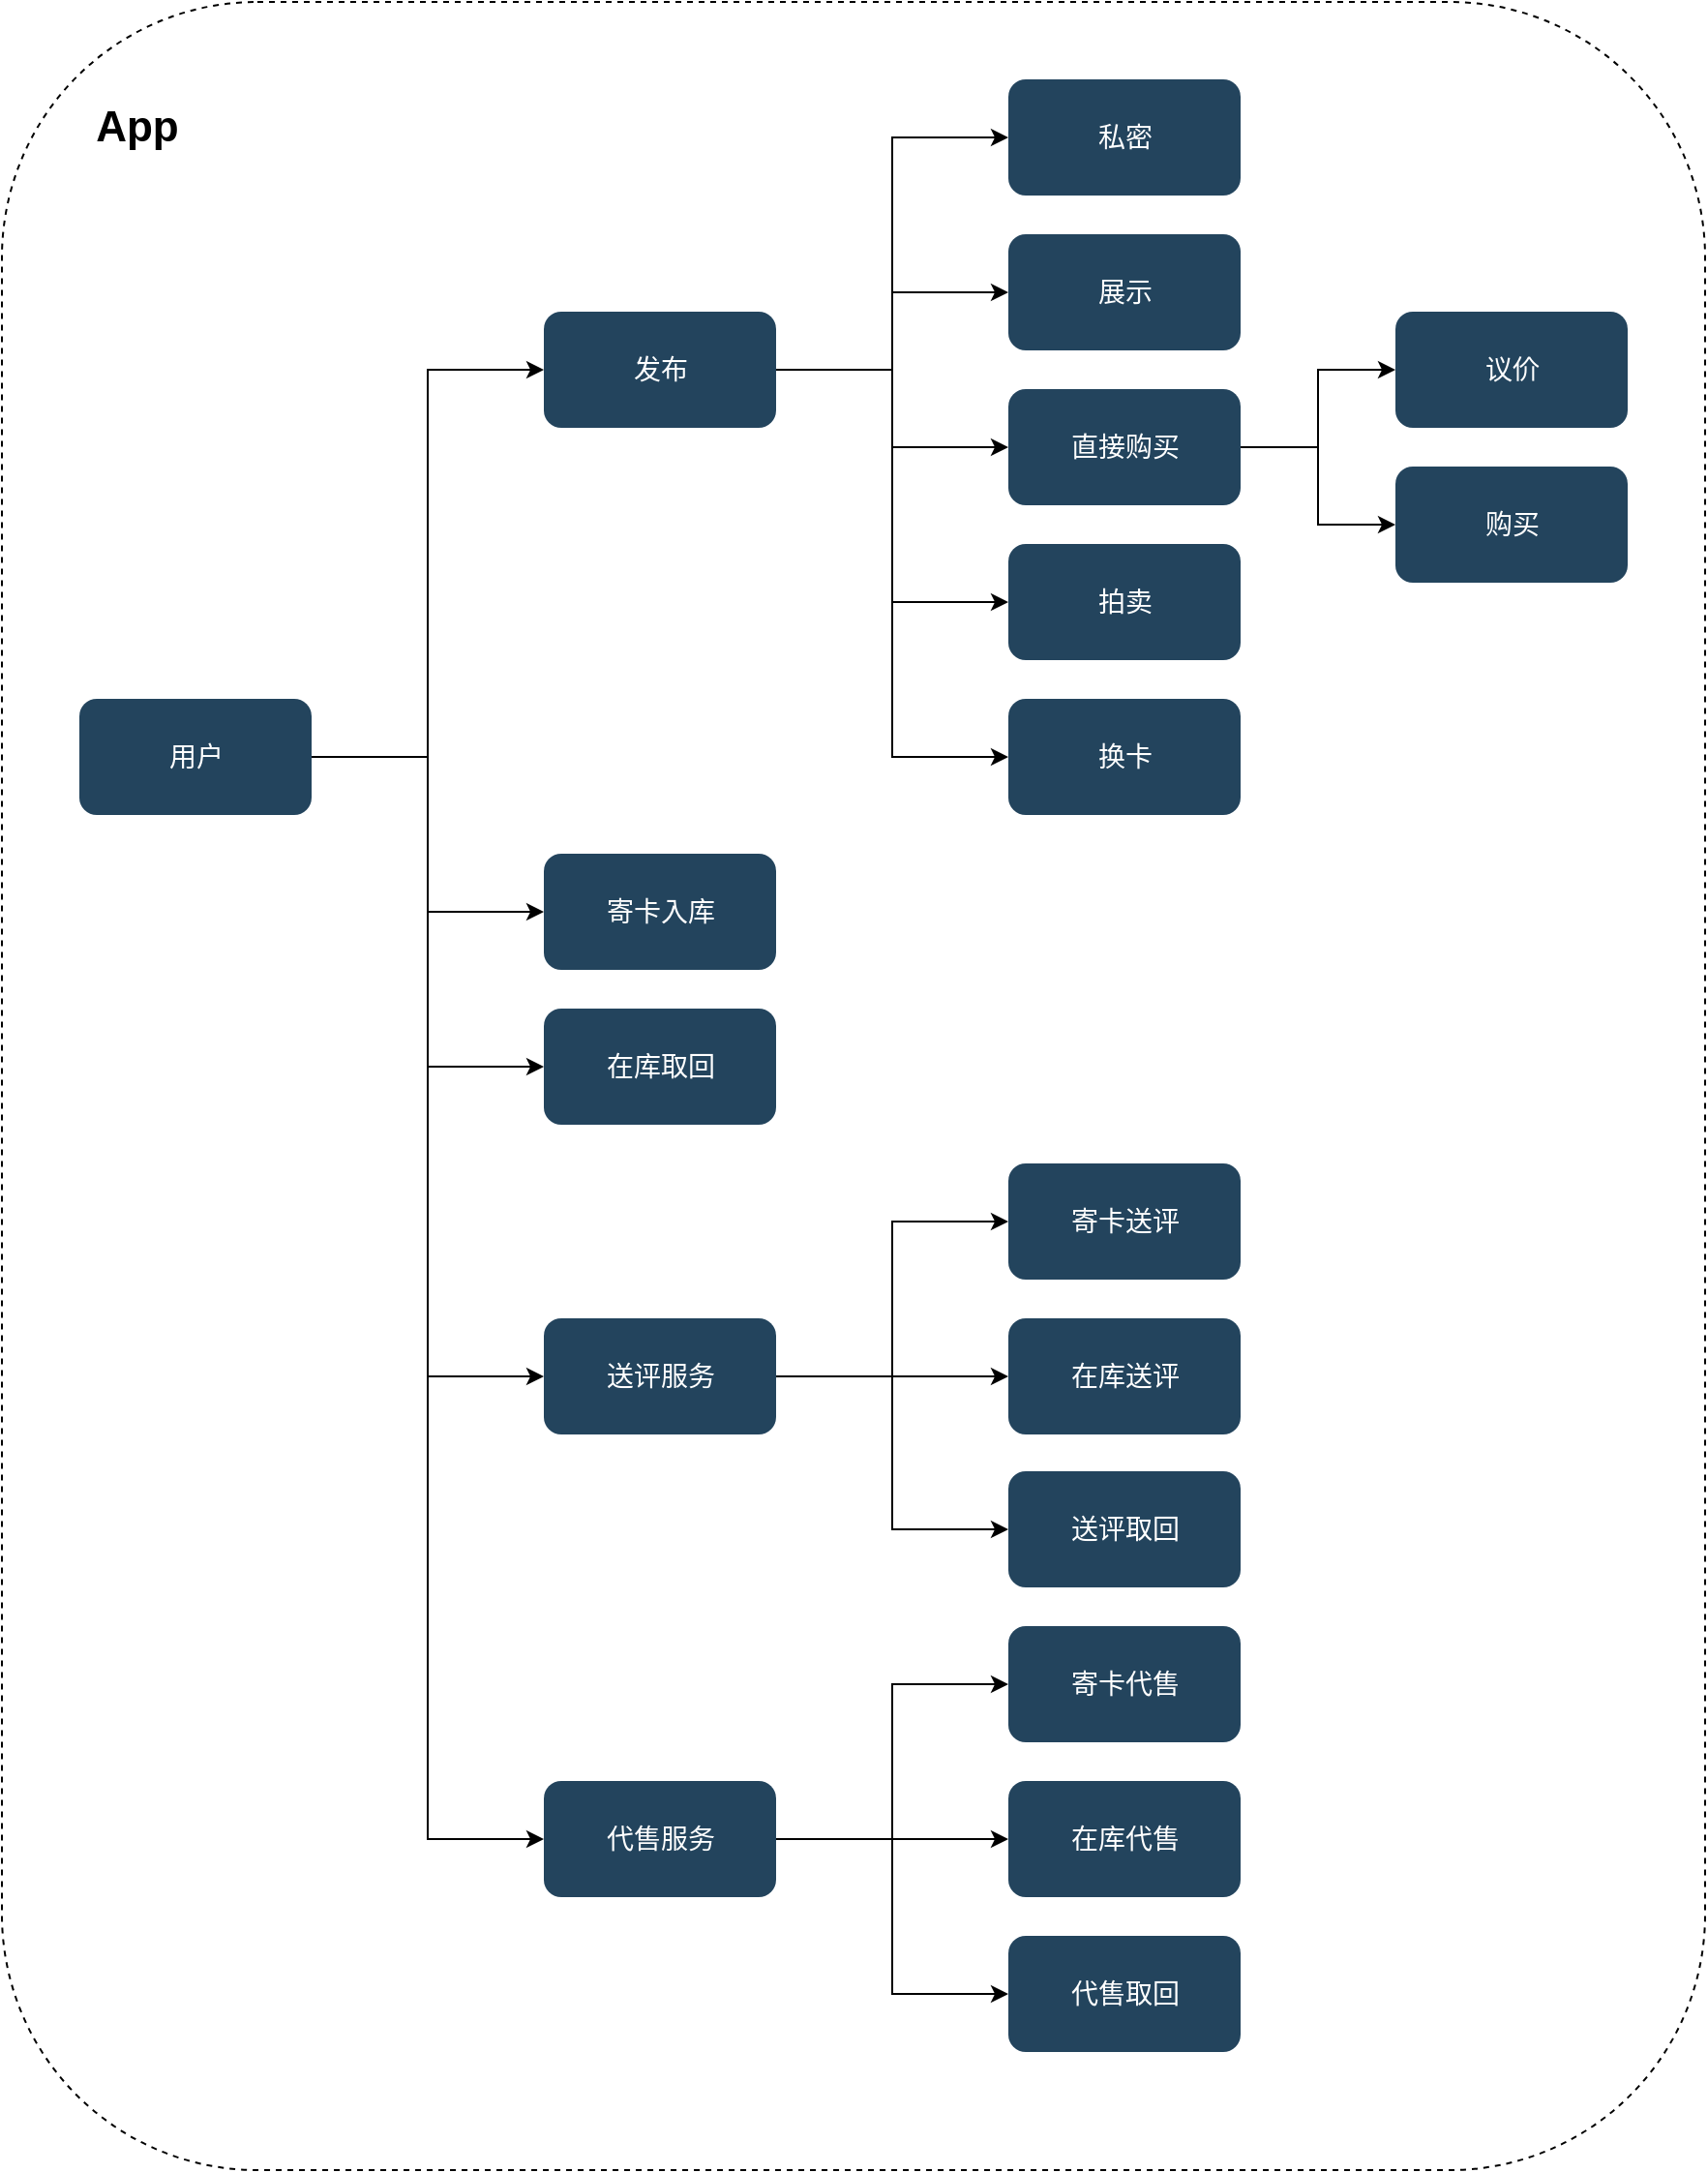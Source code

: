 <mxfile version="24.7.8">
  <diagram id="6a731a19-8d31-9384-78a2-239565b7b9f0" name="Page-1">
    <mxGraphModel dx="1509" dy="774" grid="1" gridSize="10" guides="1" tooltips="1" connect="1" arrows="1" fold="1" page="1" pageScale="1" pageWidth="1169" pageHeight="827" background="none" math="0" shadow="0">
      <root>
        <mxCell id="0" />
        <mxCell id="1" parent="0" />
        <mxCell id="Lbk-sbzEt-itssLylEFm-227" value="" style="rounded=1;whiteSpace=wrap;html=1;dashed=1;fillColor=none;movable=0;resizable=0;rotatable=0;deletable=0;editable=0;locked=1;connectable=0;" vertex="1" parent="1">
          <mxGeometry x="80" y="800" width="880" height="1120" as="geometry" />
        </mxCell>
        <mxCell id="Lbk-sbzEt-itssLylEFm-143" value="" style="edgeStyle=orthogonalEdgeStyle;rounded=0;orthogonalLoop=1;jettySize=auto;html=1;" edge="1" parent="1" source="58">
          <mxGeometry relative="1" as="geometry">
            <mxPoint x="179" y="930.5" as="targetPoint" />
          </mxGeometry>
        </mxCell>
        <mxCell id="Lbk-sbzEt-itssLylEFm-153" style="edgeStyle=orthogonalEdgeStyle;rounded=0;orthogonalLoop=1;jettySize=auto;html=1;exitX=1;exitY=0.5;exitDx=0;exitDy=0;entryX=0;entryY=0.5;entryDx=0;entryDy=0;movable=0;resizable=0;rotatable=0;deletable=0;editable=0;locked=1;connectable=0;" edge="1" parent="1" source="Lbk-sbzEt-itssLylEFm-144" target="Lbk-sbzEt-itssLylEFm-149">
          <mxGeometry relative="1" as="geometry" />
        </mxCell>
        <mxCell id="Lbk-sbzEt-itssLylEFm-154" style="edgeStyle=orthogonalEdgeStyle;rounded=0;orthogonalLoop=1;jettySize=auto;html=1;exitX=1;exitY=0.5;exitDx=0;exitDy=0;entryX=0;entryY=0.5;entryDx=0;entryDy=0;movable=0;resizable=0;rotatable=0;deletable=0;editable=0;locked=1;connectable=0;" edge="1" parent="1" source="Lbk-sbzEt-itssLylEFm-144" target="Lbk-sbzEt-itssLylEFm-150">
          <mxGeometry relative="1" as="geometry" />
        </mxCell>
        <mxCell id="Lbk-sbzEt-itssLylEFm-155" style="edgeStyle=orthogonalEdgeStyle;rounded=0;orthogonalLoop=1;jettySize=auto;html=1;exitX=1;exitY=0.5;exitDx=0;exitDy=0;entryX=0;entryY=0.5;entryDx=0;entryDy=0;movable=0;resizable=0;rotatable=0;deletable=0;editable=0;locked=1;connectable=0;" edge="1" parent="1" source="Lbk-sbzEt-itssLylEFm-144" target="Lbk-sbzEt-itssLylEFm-151">
          <mxGeometry relative="1" as="geometry" />
        </mxCell>
        <mxCell id="Lbk-sbzEt-itssLylEFm-156" style="edgeStyle=orthogonalEdgeStyle;rounded=0;orthogonalLoop=1;jettySize=auto;html=1;exitX=1;exitY=0.5;exitDx=0;exitDy=0;entryX=0;entryY=0.5;entryDx=0;entryDy=0;movable=0;resizable=0;rotatable=0;deletable=0;editable=0;locked=1;connectable=0;" edge="1" parent="1" source="Lbk-sbzEt-itssLylEFm-144" target="Lbk-sbzEt-itssLylEFm-152">
          <mxGeometry relative="1" as="geometry" />
        </mxCell>
        <mxCell id="Lbk-sbzEt-itssLylEFm-230" style="edgeStyle=orthogonalEdgeStyle;rounded=0;orthogonalLoop=1;jettySize=auto;html=1;exitX=1;exitY=0.5;exitDx=0;exitDy=0;entryX=0;entryY=0.5;entryDx=0;entryDy=0;movable=0;resizable=0;rotatable=0;deletable=0;editable=0;locked=1;connectable=0;" edge="1" parent="1" source="Lbk-sbzEt-itssLylEFm-144" target="Lbk-sbzEt-itssLylEFm-229">
          <mxGeometry relative="1" as="geometry" />
        </mxCell>
        <mxCell id="Lbk-sbzEt-itssLylEFm-144" value="&lt;font color=&quot;#ffffff&quot; style=&quot;font-size: 14px;&quot;&gt;用户&lt;/font&gt;" style="rounded=1;fillColor=#23445D;strokeColor=none;strokeWidth=2;fontFamily=Helvetica;html=1;gradientColor=none;movable=0;resizable=0;rotatable=0;deletable=0;editable=0;locked=1;connectable=0;" vertex="1" parent="1">
          <mxGeometry x="120" y="1160" width="120" height="60" as="geometry" />
        </mxCell>
        <mxCell id="Lbk-sbzEt-itssLylEFm-148" value="&lt;font color=&quot;#ffffff&quot; style=&quot;font-size: 14px;&quot;&gt;寄卡代售&lt;/font&gt;" style="rounded=1;fillColor=#23445D;strokeColor=none;strokeWidth=2;fontFamily=Helvetica;html=1;gradientColor=none;movable=0;resizable=0;rotatable=0;deletable=0;editable=0;locked=1;connectable=0;" vertex="1" parent="1">
          <mxGeometry x="600" y="1639" width="120" height="60" as="geometry" />
        </mxCell>
        <mxCell id="Lbk-sbzEt-itssLylEFm-165" style="edgeStyle=orthogonalEdgeStyle;rounded=0;orthogonalLoop=1;jettySize=auto;html=1;exitX=1;exitY=0.5;exitDx=0;exitDy=0;entryX=0;entryY=0.5;entryDx=0;entryDy=0;movable=0;resizable=0;rotatable=0;deletable=0;editable=0;locked=1;connectable=0;" edge="1" parent="1" source="Lbk-sbzEt-itssLylEFm-149" target="Lbk-sbzEt-itssLylEFm-162">
          <mxGeometry relative="1" as="geometry" />
        </mxCell>
        <mxCell id="Lbk-sbzEt-itssLylEFm-166" style="edgeStyle=orthogonalEdgeStyle;rounded=0;orthogonalLoop=1;jettySize=auto;html=1;exitX=1;exitY=0.5;exitDx=0;exitDy=0;movable=0;resizable=0;rotatable=0;deletable=0;editable=0;locked=1;connectable=0;" edge="1" parent="1" source="Lbk-sbzEt-itssLylEFm-149" target="Lbk-sbzEt-itssLylEFm-163">
          <mxGeometry relative="1" as="geometry" />
        </mxCell>
        <mxCell id="Lbk-sbzEt-itssLylEFm-167" style="edgeStyle=orthogonalEdgeStyle;rounded=0;orthogonalLoop=1;jettySize=auto;html=1;exitX=1;exitY=0.5;exitDx=0;exitDy=0;entryX=0;entryY=0.5;entryDx=0;entryDy=0;movable=0;resizable=0;rotatable=0;deletable=0;editable=0;locked=1;connectable=0;" edge="1" parent="1" source="Lbk-sbzEt-itssLylEFm-149" target="Lbk-sbzEt-itssLylEFm-161">
          <mxGeometry relative="1" as="geometry" />
        </mxCell>
        <mxCell id="Lbk-sbzEt-itssLylEFm-168" style="edgeStyle=orthogonalEdgeStyle;rounded=0;orthogonalLoop=1;jettySize=auto;html=1;exitX=1;exitY=0.5;exitDx=0;exitDy=0;entryX=0;entryY=0.5;entryDx=0;entryDy=0;movable=0;resizable=0;rotatable=0;deletable=0;editable=0;locked=1;connectable=0;" edge="1" parent="1" source="Lbk-sbzEt-itssLylEFm-149" target="Lbk-sbzEt-itssLylEFm-164">
          <mxGeometry relative="1" as="geometry" />
        </mxCell>
        <mxCell id="Lbk-sbzEt-itssLylEFm-179" style="edgeStyle=orthogonalEdgeStyle;rounded=0;orthogonalLoop=1;jettySize=auto;html=1;exitX=1;exitY=0.5;exitDx=0;exitDy=0;entryX=0;entryY=0.5;entryDx=0;entryDy=0;movable=0;resizable=0;rotatable=0;deletable=0;editable=0;locked=1;connectable=0;" edge="1" parent="1" source="Lbk-sbzEt-itssLylEFm-149" target="Lbk-sbzEt-itssLylEFm-178">
          <mxGeometry relative="1" as="geometry" />
        </mxCell>
        <mxCell id="Lbk-sbzEt-itssLylEFm-149" value="&lt;font color=&quot;#ffffff&quot;&gt;&lt;span style=&quot;font-size: 14px;&quot;&gt;发布&lt;/span&gt;&lt;/font&gt;" style="rounded=1;fillColor=#23445D;strokeColor=none;strokeWidth=2;fontFamily=Helvetica;html=1;gradientColor=none;movable=0;resizable=0;rotatable=0;deletable=0;editable=0;locked=1;connectable=0;" vertex="1" parent="1">
          <mxGeometry x="360" y="960" width="120" height="60" as="geometry" />
        </mxCell>
        <mxCell id="Lbk-sbzEt-itssLylEFm-150" value="&lt;font color=&quot;#ffffff&quot;&gt;&lt;span style=&quot;font-size: 14px;&quot;&gt;寄卡入库&lt;/span&gt;&lt;/font&gt;" style="rounded=1;fillColor=#23445D;strokeColor=none;strokeWidth=2;fontFamily=Helvetica;html=1;gradientColor=none;movable=0;resizable=0;rotatable=0;deletable=0;editable=0;locked=1;connectable=0;" vertex="1" parent="1">
          <mxGeometry x="360" y="1240" width="120" height="60" as="geometry" />
        </mxCell>
        <mxCell id="Lbk-sbzEt-itssLylEFm-159" style="edgeStyle=orthogonalEdgeStyle;rounded=0;orthogonalLoop=1;jettySize=auto;html=1;exitX=1;exitY=0.5;exitDx=0;exitDy=0;entryX=0;entryY=0.5;entryDx=0;entryDy=0;movable=0;resizable=0;rotatable=0;deletable=0;editable=0;locked=1;connectable=0;" edge="1" parent="1" source="Lbk-sbzEt-itssLylEFm-151" target="Lbk-sbzEt-itssLylEFm-158">
          <mxGeometry relative="1" as="geometry" />
        </mxCell>
        <mxCell id="Lbk-sbzEt-itssLylEFm-170" style="edgeStyle=orthogonalEdgeStyle;rounded=0;orthogonalLoop=1;jettySize=auto;html=1;exitX=1;exitY=0.5;exitDx=0;exitDy=0;entryX=0;entryY=0.5;entryDx=0;entryDy=0;movable=0;resizable=0;rotatable=0;deletable=0;editable=0;locked=1;connectable=0;" edge="1" parent="1" source="Lbk-sbzEt-itssLylEFm-151" target="Lbk-sbzEt-itssLylEFm-169">
          <mxGeometry relative="1" as="geometry" />
        </mxCell>
        <mxCell id="Lbk-sbzEt-itssLylEFm-176" style="edgeStyle=orthogonalEdgeStyle;rounded=0;orthogonalLoop=1;jettySize=auto;html=1;exitX=1;exitY=0.5;exitDx=0;exitDy=0;entryX=0;entryY=0.5;entryDx=0;entryDy=0;movable=0;resizable=0;rotatable=0;deletable=0;editable=0;locked=1;connectable=0;" edge="1" parent="1" source="Lbk-sbzEt-itssLylEFm-151" target="Lbk-sbzEt-itssLylEFm-173">
          <mxGeometry relative="1" as="geometry" />
        </mxCell>
        <mxCell id="Lbk-sbzEt-itssLylEFm-151" value="&lt;font color=&quot;#ffffff&quot; style=&quot;font-size: 14px;&quot;&gt;送评服务&lt;/font&gt;" style="rounded=1;fillColor=#23445D;strokeColor=none;strokeWidth=2;fontFamily=Helvetica;html=1;gradientColor=none;movable=0;resizable=0;rotatable=0;deletable=0;editable=0;locked=1;connectable=0;" vertex="1" parent="1">
          <mxGeometry x="360" y="1480" width="120" height="60" as="geometry" />
        </mxCell>
        <mxCell id="Lbk-sbzEt-itssLylEFm-157" style="edgeStyle=orthogonalEdgeStyle;rounded=0;orthogonalLoop=1;jettySize=auto;html=1;exitX=1;exitY=0.5;exitDx=0;exitDy=0;entryX=0;entryY=0.5;entryDx=0;entryDy=0;movable=0;resizable=0;rotatable=0;deletable=0;editable=0;locked=1;connectable=0;" edge="1" parent="1" source="Lbk-sbzEt-itssLylEFm-152" target="Lbk-sbzEt-itssLylEFm-148">
          <mxGeometry relative="1" as="geometry" />
        </mxCell>
        <mxCell id="Lbk-sbzEt-itssLylEFm-185" style="edgeStyle=orthogonalEdgeStyle;rounded=0;orthogonalLoop=1;jettySize=auto;html=1;exitX=1;exitY=0.5;exitDx=0;exitDy=0;entryX=0;entryY=0.5;entryDx=0;entryDy=0;movable=0;resizable=0;rotatable=0;deletable=0;editable=0;locked=1;connectable=0;" edge="1" parent="1" source="Lbk-sbzEt-itssLylEFm-152" target="Lbk-sbzEt-itssLylEFm-184">
          <mxGeometry relative="1" as="geometry" />
        </mxCell>
        <mxCell id="Lbk-sbzEt-itssLylEFm-187" style="edgeStyle=orthogonalEdgeStyle;rounded=0;orthogonalLoop=1;jettySize=auto;html=1;exitX=1;exitY=0.5;exitDx=0;exitDy=0;entryX=0;entryY=0.5;entryDx=0;entryDy=0;movable=0;resizable=0;rotatable=0;deletable=0;editable=0;locked=1;connectable=0;" edge="1" parent="1" source="Lbk-sbzEt-itssLylEFm-152" target="Lbk-sbzEt-itssLylEFm-186">
          <mxGeometry relative="1" as="geometry" />
        </mxCell>
        <mxCell id="Lbk-sbzEt-itssLylEFm-152" value="&lt;font color=&quot;#ffffff&quot; style=&quot;font-size: 14px;&quot;&gt;代售服务&lt;/font&gt;" style="rounded=1;fillColor=#23445D;strokeColor=none;strokeWidth=2;fontFamily=Helvetica;html=1;gradientColor=none;movable=0;resizable=0;rotatable=0;deletable=0;editable=0;locked=1;connectable=0;" vertex="1" parent="1">
          <mxGeometry x="360" y="1719" width="120" height="60" as="geometry" />
        </mxCell>
        <mxCell id="Lbk-sbzEt-itssLylEFm-158" value="&lt;font color=&quot;#ffffff&quot;&gt;&lt;span style=&quot;font-size: 14px;&quot;&gt;寄卡送评&lt;/span&gt;&lt;/font&gt;" style="rounded=1;fillColor=#23445D;strokeColor=none;strokeWidth=2;fontFamily=Helvetica;html=1;gradientColor=none;movable=0;resizable=0;rotatable=0;deletable=0;editable=0;locked=1;connectable=0;" vertex="1" parent="1">
          <mxGeometry x="600" y="1400" width="120" height="60" as="geometry" />
        </mxCell>
        <mxCell id="Lbk-sbzEt-itssLylEFm-161" value="&lt;font color=&quot;#ffffff&quot;&gt;&lt;span style=&quot;font-size: 14px;&quot;&gt;拍卖&lt;/span&gt;&lt;/font&gt;" style="rounded=1;fillColor=#23445D;strokeColor=none;strokeWidth=2;fontFamily=Helvetica;html=1;gradientColor=none;movable=0;resizable=0;rotatable=0;deletable=0;editable=0;locked=1;connectable=0;" vertex="1" parent="1">
          <mxGeometry x="600" y="1080" width="120" height="60" as="geometry" />
        </mxCell>
        <mxCell id="Lbk-sbzEt-itssLylEFm-162" value="&lt;font color=&quot;#ffffff&quot;&gt;&lt;span style=&quot;font-size: 14px;&quot;&gt;私密&lt;/span&gt;&lt;/font&gt;" style="rounded=1;fillColor=#23445D;strokeColor=none;strokeWidth=2;fontFamily=Helvetica;html=1;gradientColor=none;movable=0;resizable=0;rotatable=0;deletable=0;editable=0;locked=1;connectable=0;" vertex="1" parent="1">
          <mxGeometry x="600" y="840" width="120" height="60" as="geometry" />
        </mxCell>
        <mxCell id="Lbk-sbzEt-itssLylEFm-163" value="&lt;font color=&quot;#ffffff&quot;&gt;&lt;span style=&quot;font-size: 14px;&quot;&gt;展示&lt;/span&gt;&lt;/font&gt;" style="rounded=1;fillColor=#23445D;strokeColor=none;strokeWidth=2;fontFamily=Helvetica;html=1;gradientColor=none;movable=0;resizable=0;rotatable=0;deletable=0;editable=0;locked=1;connectable=0;" vertex="1" parent="1">
          <mxGeometry x="600" y="920" width="120" height="60" as="geometry" />
        </mxCell>
        <mxCell id="Lbk-sbzEt-itssLylEFm-164" value="&lt;font color=&quot;#ffffff&quot;&gt;&lt;span style=&quot;font-size: 14px;&quot;&gt;换卡&lt;/span&gt;&lt;/font&gt;" style="rounded=1;fillColor=#23445D;strokeColor=none;strokeWidth=2;fontFamily=Helvetica;html=1;gradientColor=none;movable=0;resizable=0;rotatable=0;deletable=0;editable=0;locked=1;connectable=0;" vertex="1" parent="1">
          <mxGeometry x="600" y="1160" width="120" height="60" as="geometry" />
        </mxCell>
        <mxCell id="Lbk-sbzEt-itssLylEFm-169" value="&lt;font color=&quot;#ffffff&quot;&gt;&lt;span style=&quot;font-size: 14px;&quot;&gt;在库送评&lt;/span&gt;&lt;/font&gt;" style="rounded=1;fillColor=#23445D;strokeColor=none;strokeWidth=2;fontFamily=Helvetica;html=1;gradientColor=none;movable=0;resizable=0;rotatable=0;deletable=0;editable=0;locked=1;connectable=0;" vertex="1" parent="1">
          <mxGeometry x="600" y="1480" width="120" height="60" as="geometry" />
        </mxCell>
        <mxCell id="Lbk-sbzEt-itssLylEFm-173" value="&lt;font color=&quot;#ffffff&quot;&gt;&lt;span style=&quot;font-size: 14px;&quot;&gt;送评取回&lt;/span&gt;&lt;/font&gt;" style="rounded=1;fillColor=#23445D;strokeColor=none;strokeWidth=2;fontFamily=Helvetica;html=1;gradientColor=none;movable=0;resizable=0;rotatable=0;deletable=0;editable=0;locked=1;connectable=0;" vertex="1" parent="1">
          <mxGeometry x="600" y="1559" width="120" height="60" as="geometry" />
        </mxCell>
        <mxCell id="Lbk-sbzEt-itssLylEFm-182" style="edgeStyle=orthogonalEdgeStyle;rounded=0;orthogonalLoop=1;jettySize=auto;html=1;exitX=1;exitY=0.5;exitDx=0;exitDy=0;entryX=0;entryY=0.5;entryDx=0;entryDy=0;movable=0;resizable=0;rotatable=0;deletable=0;editable=0;locked=1;connectable=0;" edge="1" parent="1" source="Lbk-sbzEt-itssLylEFm-178" target="Lbk-sbzEt-itssLylEFm-180">
          <mxGeometry relative="1" as="geometry" />
        </mxCell>
        <mxCell id="Lbk-sbzEt-itssLylEFm-183" style="edgeStyle=orthogonalEdgeStyle;rounded=0;orthogonalLoop=1;jettySize=auto;html=1;exitX=1;exitY=0.5;exitDx=0;exitDy=0;movable=0;resizable=0;rotatable=0;deletable=0;editable=0;locked=1;connectable=0;" edge="1" parent="1" source="Lbk-sbzEt-itssLylEFm-178" target="Lbk-sbzEt-itssLylEFm-181">
          <mxGeometry relative="1" as="geometry" />
        </mxCell>
        <mxCell id="Lbk-sbzEt-itssLylEFm-178" value="&lt;font color=&quot;#ffffff&quot;&gt;&lt;span style=&quot;font-size: 14px;&quot;&gt;直接购买&lt;/span&gt;&lt;/font&gt;" style="rounded=1;fillColor=#23445D;strokeColor=none;strokeWidth=2;fontFamily=Helvetica;html=1;gradientColor=none;movable=0;resizable=0;rotatable=0;deletable=0;editable=0;locked=1;connectable=0;" vertex="1" parent="1">
          <mxGeometry x="600" y="1000" width="120" height="60" as="geometry" />
        </mxCell>
        <mxCell id="Lbk-sbzEt-itssLylEFm-180" value="&lt;font color=&quot;#ffffff&quot;&gt;&lt;span style=&quot;font-size: 14px;&quot;&gt;议价&lt;/span&gt;&lt;/font&gt;" style="rounded=1;fillColor=#23445D;strokeColor=none;strokeWidth=2;fontFamily=Helvetica;html=1;gradientColor=none;movable=0;resizable=0;rotatable=0;deletable=0;editable=0;locked=1;connectable=0;" vertex="1" parent="1">
          <mxGeometry x="800" y="960" width="120" height="60" as="geometry" />
        </mxCell>
        <mxCell id="Lbk-sbzEt-itssLylEFm-181" value="&lt;font color=&quot;#ffffff&quot;&gt;&lt;span style=&quot;font-size: 14px;&quot;&gt;购买&lt;/span&gt;&lt;/font&gt;" style="rounded=1;fillColor=#23445D;strokeColor=none;strokeWidth=2;fontFamily=Helvetica;html=1;gradientColor=none;movable=0;resizable=0;rotatable=0;deletable=0;editable=0;locked=1;connectable=0;" vertex="1" parent="1">
          <mxGeometry x="800" y="1040" width="120" height="60" as="geometry" />
        </mxCell>
        <mxCell id="Lbk-sbzEt-itssLylEFm-184" value="&lt;font color=&quot;#ffffff&quot; style=&quot;font-size: 14px;&quot;&gt;在库代售&lt;/font&gt;" style="rounded=1;fillColor=#23445D;strokeColor=none;strokeWidth=2;fontFamily=Helvetica;html=1;gradientColor=none;movable=0;resizable=0;rotatable=0;deletable=0;editable=0;locked=1;connectable=0;" vertex="1" parent="1">
          <mxGeometry x="600" y="1719" width="120" height="60" as="geometry" />
        </mxCell>
        <mxCell id="Lbk-sbzEt-itssLylEFm-186" value="&lt;font color=&quot;#ffffff&quot; style=&quot;font-size: 14px;&quot;&gt;代售取回&lt;/font&gt;" style="rounded=1;fillColor=#23445D;strokeColor=none;strokeWidth=2;fontFamily=Helvetica;html=1;gradientColor=none;movable=0;resizable=0;rotatable=0;deletable=0;editable=0;locked=1;connectable=0;" vertex="1" parent="1">
          <mxGeometry x="600" y="1799" width="120" height="60" as="geometry" />
        </mxCell>
        <mxCell id="Lbk-sbzEt-itssLylEFm-228" value="App" style="text;html=1;align=center;verticalAlign=middle;whiteSpace=wrap;rounded=0;fontSize=22;fontStyle=1;movable=0;resizable=0;rotatable=0;deletable=0;editable=0;locked=1;connectable=0;" vertex="1" parent="1">
          <mxGeometry x="120" y="850" width="60" height="30" as="geometry" />
        </mxCell>
        <mxCell id="Lbk-sbzEt-itssLylEFm-229" value="&lt;font color=&quot;#ffffff&quot;&gt;&lt;span style=&quot;font-size: 14px;&quot;&gt;在库取回&lt;/span&gt;&lt;/font&gt;" style="rounded=1;fillColor=#23445D;strokeColor=none;strokeWidth=2;fontFamily=Helvetica;html=1;gradientColor=none;movable=0;resizable=0;rotatable=0;deletable=0;editable=0;locked=1;connectable=0;" vertex="1" parent="1">
          <mxGeometry x="360" y="1320" width="120" height="60" as="geometry" />
        </mxCell>
      </root>
    </mxGraphModel>
  </diagram>
</mxfile>
